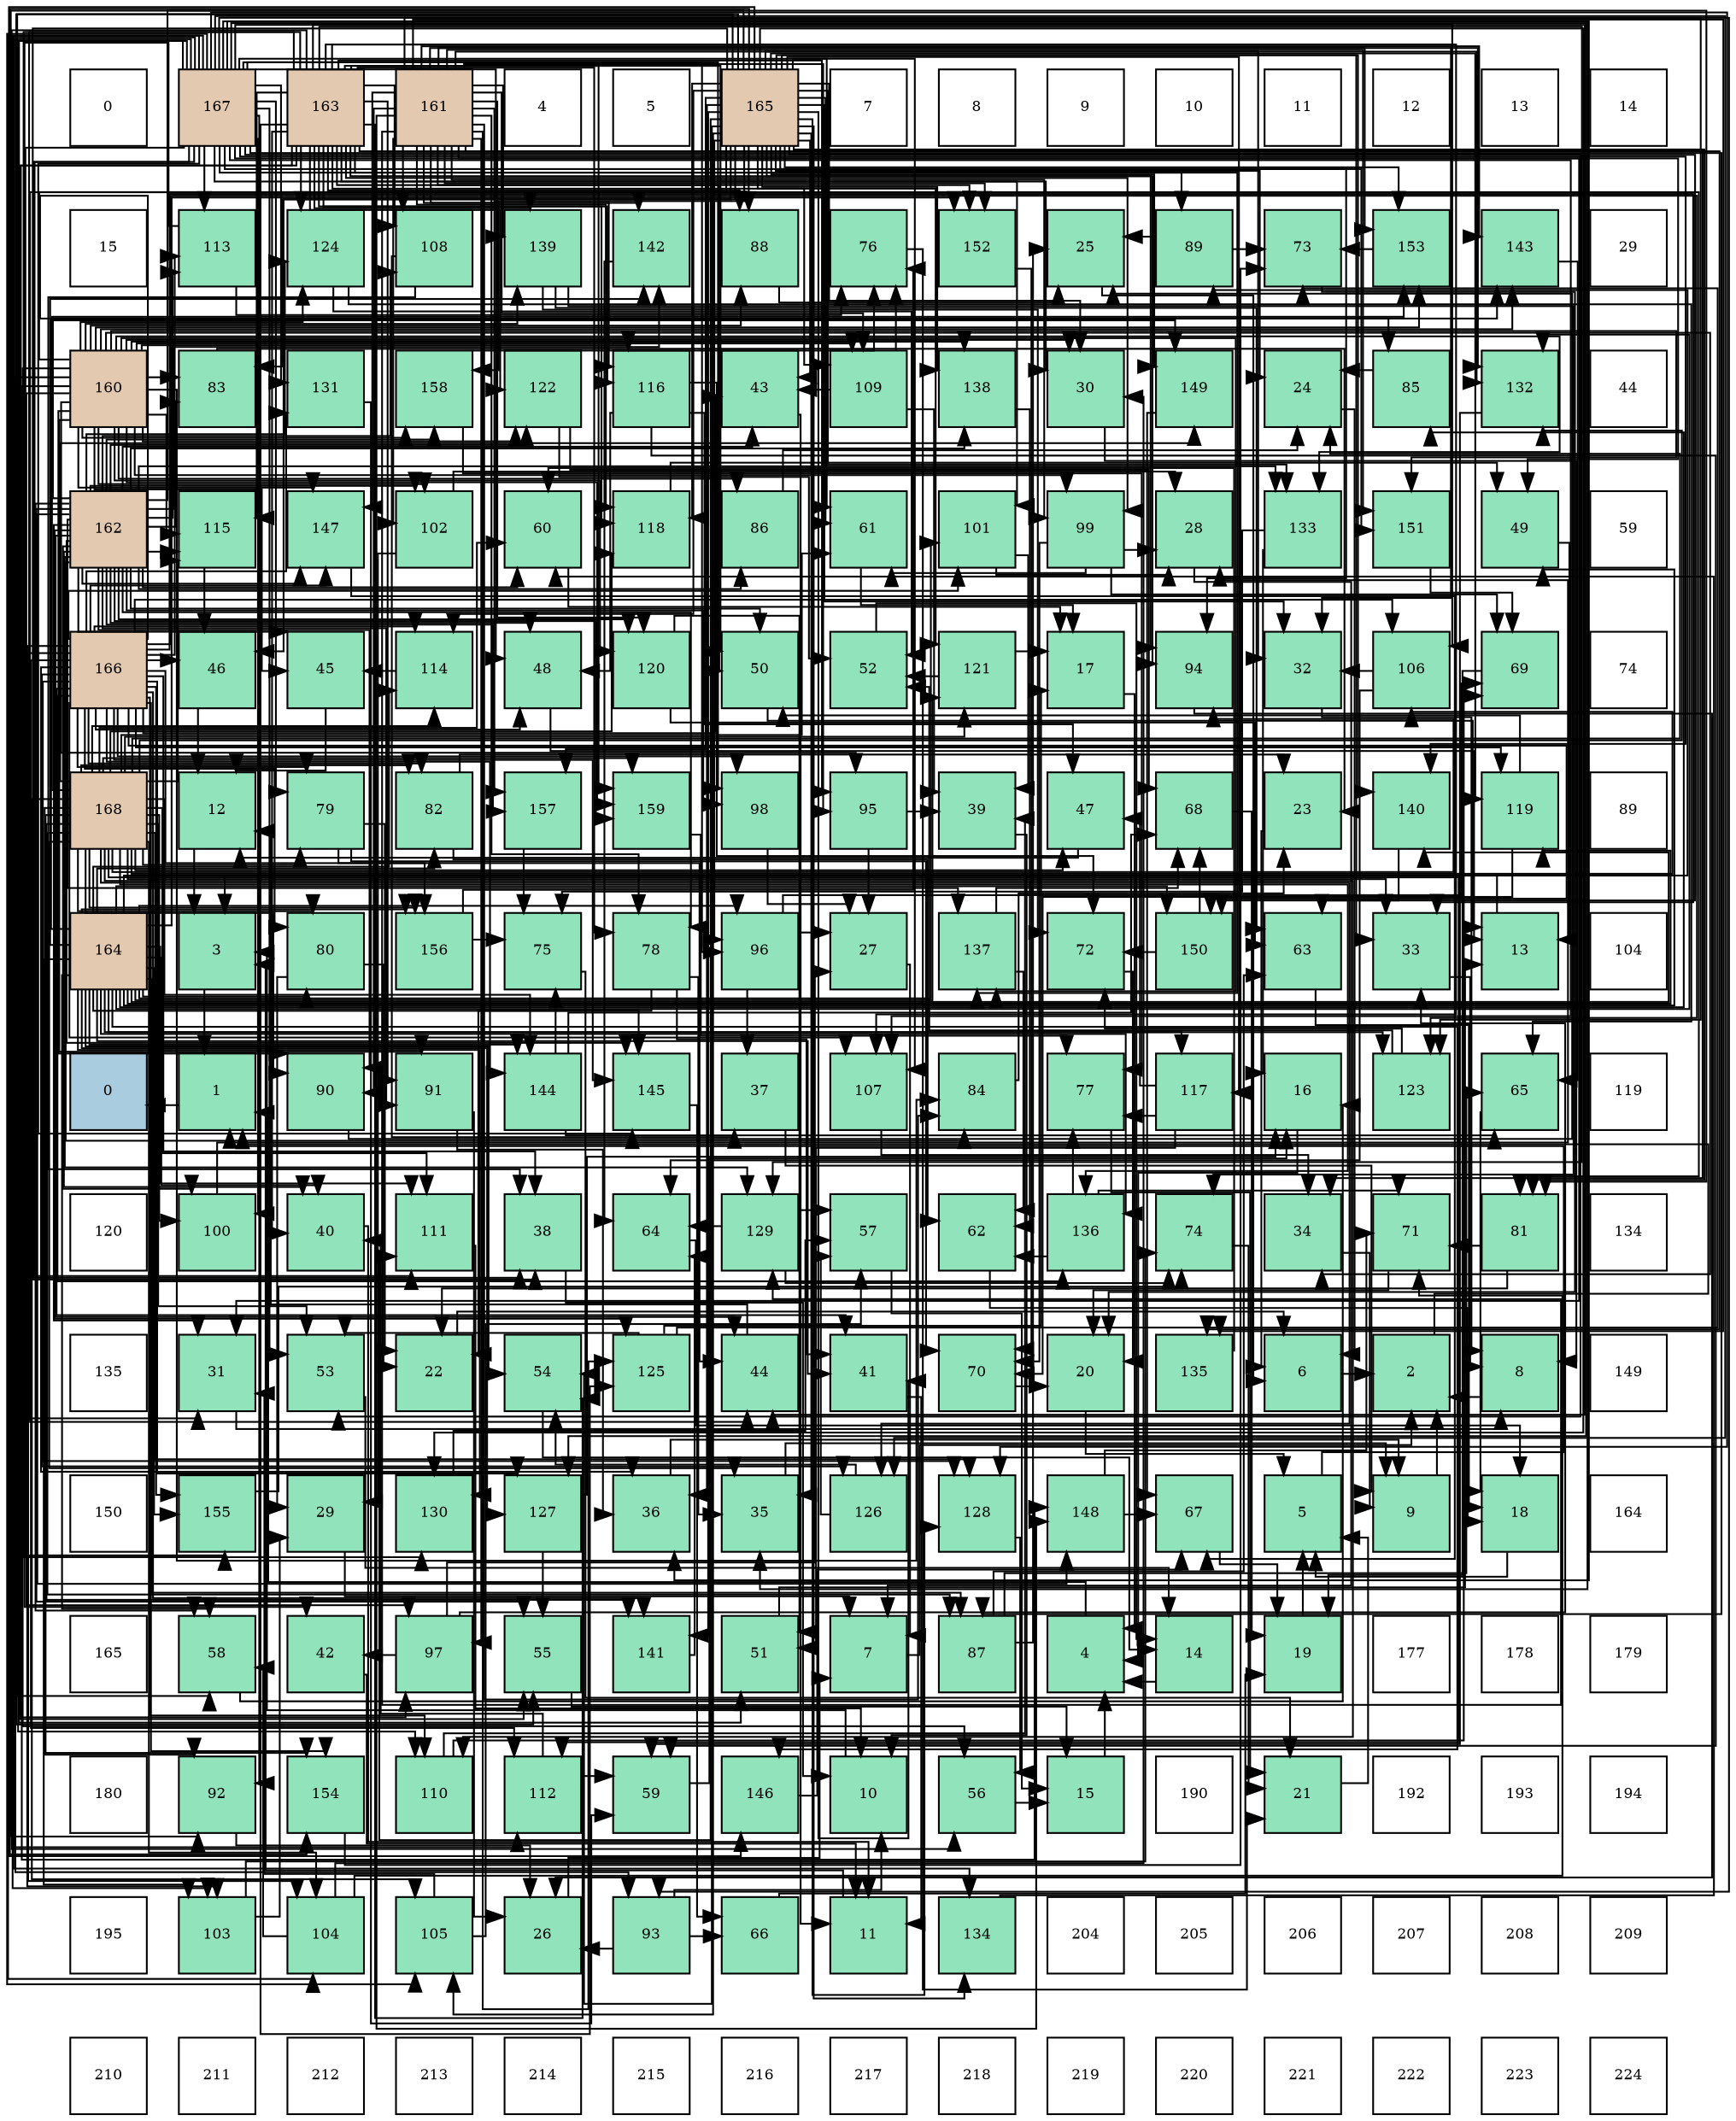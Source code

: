 digraph layout{
 rankdir=TB;
 splines=ortho;
 node [style=filled shape=square fixedsize=true width=0.6];
0[label="0", fontsize=8, fillcolor="#ffffff"];
1[label="167", fontsize=8, fillcolor="#e3c9af"];
2[label="163", fontsize=8, fillcolor="#e3c9af"];
3[label="161", fontsize=8, fillcolor="#e3c9af"];
4[label="4", fontsize=8, fillcolor="#ffffff"];
5[label="5", fontsize=8, fillcolor="#ffffff"];
6[label="165", fontsize=8, fillcolor="#e3c9af"];
7[label="7", fontsize=8, fillcolor="#ffffff"];
8[label="8", fontsize=8, fillcolor="#ffffff"];
9[label="9", fontsize=8, fillcolor="#ffffff"];
10[label="10", fontsize=8, fillcolor="#ffffff"];
11[label="11", fontsize=8, fillcolor="#ffffff"];
12[label="12", fontsize=8, fillcolor="#ffffff"];
13[label="13", fontsize=8, fillcolor="#ffffff"];
14[label="14", fontsize=8, fillcolor="#ffffff"];
15[label="15", fontsize=8, fillcolor="#ffffff"];
16[label="113", fontsize=8, fillcolor="#91e3bb"];
17[label="124", fontsize=8, fillcolor="#91e3bb"];
18[label="108", fontsize=8, fillcolor="#91e3bb"];
19[label="139", fontsize=8, fillcolor="#91e3bb"];
20[label="142", fontsize=8, fillcolor="#91e3bb"];
21[label="88", fontsize=8, fillcolor="#91e3bb"];
22[label="76", fontsize=8, fillcolor="#91e3bb"];
23[label="152", fontsize=8, fillcolor="#91e3bb"];
24[label="25", fontsize=8, fillcolor="#91e3bb"];
25[label="89", fontsize=8, fillcolor="#91e3bb"];
26[label="73", fontsize=8, fillcolor="#91e3bb"];
27[label="153", fontsize=8, fillcolor="#91e3bb"];
28[label="143", fontsize=8, fillcolor="#91e3bb"];
29[label="29", fontsize=8, fillcolor="#ffffff"];
30[label="160", fontsize=8, fillcolor="#e3c9af"];
31[label="83", fontsize=8, fillcolor="#91e3bb"];
32[label="131", fontsize=8, fillcolor="#91e3bb"];
33[label="158", fontsize=8, fillcolor="#91e3bb"];
34[label="122", fontsize=8, fillcolor="#91e3bb"];
35[label="116", fontsize=8, fillcolor="#91e3bb"];
36[label="43", fontsize=8, fillcolor="#91e3bb"];
37[label="109", fontsize=8, fillcolor="#91e3bb"];
38[label="138", fontsize=8, fillcolor="#91e3bb"];
39[label="30", fontsize=8, fillcolor="#91e3bb"];
40[label="149", fontsize=8, fillcolor="#91e3bb"];
41[label="24", fontsize=8, fillcolor="#91e3bb"];
42[label="85", fontsize=8, fillcolor="#91e3bb"];
43[label="132", fontsize=8, fillcolor="#91e3bb"];
44[label="44", fontsize=8, fillcolor="#ffffff"];
45[label="162", fontsize=8, fillcolor="#e3c9af"];
46[label="115", fontsize=8, fillcolor="#91e3bb"];
47[label="147", fontsize=8, fillcolor="#91e3bb"];
48[label="102", fontsize=8, fillcolor="#91e3bb"];
49[label="60", fontsize=8, fillcolor="#91e3bb"];
50[label="118", fontsize=8, fillcolor="#91e3bb"];
51[label="86", fontsize=8, fillcolor="#91e3bb"];
52[label="61", fontsize=8, fillcolor="#91e3bb"];
53[label="101", fontsize=8, fillcolor="#91e3bb"];
54[label="99", fontsize=8, fillcolor="#91e3bb"];
55[label="28", fontsize=8, fillcolor="#91e3bb"];
56[label="133", fontsize=8, fillcolor="#91e3bb"];
57[label="151", fontsize=8, fillcolor="#91e3bb"];
58[label="49", fontsize=8, fillcolor="#91e3bb"];
59[label="59", fontsize=8, fillcolor="#ffffff"];
60[label="166", fontsize=8, fillcolor="#e3c9af"];
61[label="46", fontsize=8, fillcolor="#91e3bb"];
62[label="45", fontsize=8, fillcolor="#91e3bb"];
63[label="114", fontsize=8, fillcolor="#91e3bb"];
64[label="48", fontsize=8, fillcolor="#91e3bb"];
65[label="120", fontsize=8, fillcolor="#91e3bb"];
66[label="50", fontsize=8, fillcolor="#91e3bb"];
67[label="52", fontsize=8, fillcolor="#91e3bb"];
68[label="121", fontsize=8, fillcolor="#91e3bb"];
69[label="17", fontsize=8, fillcolor="#91e3bb"];
70[label="94", fontsize=8, fillcolor="#91e3bb"];
71[label="32", fontsize=8, fillcolor="#91e3bb"];
72[label="106", fontsize=8, fillcolor="#91e3bb"];
73[label="69", fontsize=8, fillcolor="#91e3bb"];
74[label="74", fontsize=8, fillcolor="#ffffff"];
75[label="168", fontsize=8, fillcolor="#e3c9af"];
76[label="12", fontsize=8, fillcolor="#91e3bb"];
77[label="79", fontsize=8, fillcolor="#91e3bb"];
78[label="82", fontsize=8, fillcolor="#91e3bb"];
79[label="157", fontsize=8, fillcolor="#91e3bb"];
80[label="159", fontsize=8, fillcolor="#91e3bb"];
81[label="98", fontsize=8, fillcolor="#91e3bb"];
82[label="95", fontsize=8, fillcolor="#91e3bb"];
83[label="39", fontsize=8, fillcolor="#91e3bb"];
84[label="47", fontsize=8, fillcolor="#91e3bb"];
85[label="68", fontsize=8, fillcolor="#91e3bb"];
86[label="23", fontsize=8, fillcolor="#91e3bb"];
87[label="140", fontsize=8, fillcolor="#91e3bb"];
88[label="119", fontsize=8, fillcolor="#91e3bb"];
89[label="89", fontsize=8, fillcolor="#ffffff"];
90[label="164", fontsize=8, fillcolor="#e3c9af"];
91[label="3", fontsize=8, fillcolor="#91e3bb"];
92[label="80", fontsize=8, fillcolor="#91e3bb"];
93[label="156", fontsize=8, fillcolor="#91e3bb"];
94[label="75", fontsize=8, fillcolor="#91e3bb"];
95[label="78", fontsize=8, fillcolor="#91e3bb"];
96[label="96", fontsize=8, fillcolor="#91e3bb"];
97[label="27", fontsize=8, fillcolor="#91e3bb"];
98[label="137", fontsize=8, fillcolor="#91e3bb"];
99[label="72", fontsize=8, fillcolor="#91e3bb"];
100[label="150", fontsize=8, fillcolor="#91e3bb"];
101[label="63", fontsize=8, fillcolor="#91e3bb"];
102[label="33", fontsize=8, fillcolor="#91e3bb"];
103[label="13", fontsize=8, fillcolor="#91e3bb"];
104[label="104", fontsize=8, fillcolor="#ffffff"];
105[label="0", fontsize=8, fillcolor="#a9ccde"];
106[label="1", fontsize=8, fillcolor="#91e3bb"];
107[label="90", fontsize=8, fillcolor="#91e3bb"];
108[label="91", fontsize=8, fillcolor="#91e3bb"];
109[label="144", fontsize=8, fillcolor="#91e3bb"];
110[label="145", fontsize=8, fillcolor="#91e3bb"];
111[label="37", fontsize=8, fillcolor="#91e3bb"];
112[label="107", fontsize=8, fillcolor="#91e3bb"];
113[label="84", fontsize=8, fillcolor="#91e3bb"];
114[label="77", fontsize=8, fillcolor="#91e3bb"];
115[label="117", fontsize=8, fillcolor="#91e3bb"];
116[label="16", fontsize=8, fillcolor="#91e3bb"];
117[label="123", fontsize=8, fillcolor="#91e3bb"];
118[label="65", fontsize=8, fillcolor="#91e3bb"];
119[label="119", fontsize=8, fillcolor="#ffffff"];
120[label="120", fontsize=8, fillcolor="#ffffff"];
121[label="100", fontsize=8, fillcolor="#91e3bb"];
122[label="40", fontsize=8, fillcolor="#91e3bb"];
123[label="111", fontsize=8, fillcolor="#91e3bb"];
124[label="38", fontsize=8, fillcolor="#91e3bb"];
125[label="64", fontsize=8, fillcolor="#91e3bb"];
126[label="129", fontsize=8, fillcolor="#91e3bb"];
127[label="57", fontsize=8, fillcolor="#91e3bb"];
128[label="62", fontsize=8, fillcolor="#91e3bb"];
129[label="136", fontsize=8, fillcolor="#91e3bb"];
130[label="74", fontsize=8, fillcolor="#91e3bb"];
131[label="34", fontsize=8, fillcolor="#91e3bb"];
132[label="71", fontsize=8, fillcolor="#91e3bb"];
133[label="81", fontsize=8, fillcolor="#91e3bb"];
134[label="134", fontsize=8, fillcolor="#ffffff"];
135[label="135", fontsize=8, fillcolor="#ffffff"];
136[label="31", fontsize=8, fillcolor="#91e3bb"];
137[label="53", fontsize=8, fillcolor="#91e3bb"];
138[label="22", fontsize=8, fillcolor="#91e3bb"];
139[label="54", fontsize=8, fillcolor="#91e3bb"];
140[label="125", fontsize=8, fillcolor="#91e3bb"];
141[label="44", fontsize=8, fillcolor="#91e3bb"];
142[label="41", fontsize=8, fillcolor="#91e3bb"];
143[label="70", fontsize=8, fillcolor="#91e3bb"];
144[label="20", fontsize=8, fillcolor="#91e3bb"];
145[label="135", fontsize=8, fillcolor="#91e3bb"];
146[label="6", fontsize=8, fillcolor="#91e3bb"];
147[label="2", fontsize=8, fillcolor="#91e3bb"];
148[label="8", fontsize=8, fillcolor="#91e3bb"];
149[label="149", fontsize=8, fillcolor="#ffffff"];
150[label="150", fontsize=8, fillcolor="#ffffff"];
151[label="155", fontsize=8, fillcolor="#91e3bb"];
152[label="29", fontsize=8, fillcolor="#91e3bb"];
153[label="130", fontsize=8, fillcolor="#91e3bb"];
154[label="127", fontsize=8, fillcolor="#91e3bb"];
155[label="36", fontsize=8, fillcolor="#91e3bb"];
156[label="35", fontsize=8, fillcolor="#91e3bb"];
157[label="126", fontsize=8, fillcolor="#91e3bb"];
158[label="128", fontsize=8, fillcolor="#91e3bb"];
159[label="148", fontsize=8, fillcolor="#91e3bb"];
160[label="67", fontsize=8, fillcolor="#91e3bb"];
161[label="5", fontsize=8, fillcolor="#91e3bb"];
162[label="9", fontsize=8, fillcolor="#91e3bb"];
163[label="18", fontsize=8, fillcolor="#91e3bb"];
164[label="164", fontsize=8, fillcolor="#ffffff"];
165[label="165", fontsize=8, fillcolor="#ffffff"];
166[label="58", fontsize=8, fillcolor="#91e3bb"];
167[label="42", fontsize=8, fillcolor="#91e3bb"];
168[label="97", fontsize=8, fillcolor="#91e3bb"];
169[label="55", fontsize=8, fillcolor="#91e3bb"];
170[label="141", fontsize=8, fillcolor="#91e3bb"];
171[label="51", fontsize=8, fillcolor="#91e3bb"];
172[label="7", fontsize=8, fillcolor="#91e3bb"];
173[label="87", fontsize=8, fillcolor="#91e3bb"];
174[label="4", fontsize=8, fillcolor="#91e3bb"];
175[label="14", fontsize=8, fillcolor="#91e3bb"];
176[label="19", fontsize=8, fillcolor="#91e3bb"];
177[label="177", fontsize=8, fillcolor="#ffffff"];
178[label="178", fontsize=8, fillcolor="#ffffff"];
179[label="179", fontsize=8, fillcolor="#ffffff"];
180[label="180", fontsize=8, fillcolor="#ffffff"];
181[label="92", fontsize=8, fillcolor="#91e3bb"];
182[label="154", fontsize=8, fillcolor="#91e3bb"];
183[label="110", fontsize=8, fillcolor="#91e3bb"];
184[label="112", fontsize=8, fillcolor="#91e3bb"];
185[label="59", fontsize=8, fillcolor="#91e3bb"];
186[label="146", fontsize=8, fillcolor="#91e3bb"];
187[label="10", fontsize=8, fillcolor="#91e3bb"];
188[label="56", fontsize=8, fillcolor="#91e3bb"];
189[label="15", fontsize=8, fillcolor="#91e3bb"];
190[label="190", fontsize=8, fillcolor="#ffffff"];
191[label="21", fontsize=8, fillcolor="#91e3bb"];
192[label="192", fontsize=8, fillcolor="#ffffff"];
193[label="193", fontsize=8, fillcolor="#ffffff"];
194[label="194", fontsize=8, fillcolor="#ffffff"];
195[label="195", fontsize=8, fillcolor="#ffffff"];
196[label="103", fontsize=8, fillcolor="#91e3bb"];
197[label="104", fontsize=8, fillcolor="#91e3bb"];
198[label="105", fontsize=8, fillcolor="#91e3bb"];
199[label="26", fontsize=8, fillcolor="#91e3bb"];
200[label="93", fontsize=8, fillcolor="#91e3bb"];
201[label="66", fontsize=8, fillcolor="#91e3bb"];
202[label="11", fontsize=8, fillcolor="#91e3bb"];
203[label="134", fontsize=8, fillcolor="#91e3bb"];
204[label="204", fontsize=8, fillcolor="#ffffff"];
205[label="205", fontsize=8, fillcolor="#ffffff"];
206[label="206", fontsize=8, fillcolor="#ffffff"];
207[label="207", fontsize=8, fillcolor="#ffffff"];
208[label="208", fontsize=8, fillcolor="#ffffff"];
209[label="209", fontsize=8, fillcolor="#ffffff"];
210[label="210", fontsize=8, fillcolor="#ffffff"];
211[label="211", fontsize=8, fillcolor="#ffffff"];
212[label="212", fontsize=8, fillcolor="#ffffff"];
213[label="213", fontsize=8, fillcolor="#ffffff"];
214[label="214", fontsize=8, fillcolor="#ffffff"];
215[label="215", fontsize=8, fillcolor="#ffffff"];
216[label="216", fontsize=8, fillcolor="#ffffff"];
217[label="217", fontsize=8, fillcolor="#ffffff"];
218[label="218", fontsize=8, fillcolor="#ffffff"];
219[label="219", fontsize=8, fillcolor="#ffffff"];
220[label="220", fontsize=8, fillcolor="#ffffff"];
221[label="221", fontsize=8, fillcolor="#ffffff"];
222[label="222", fontsize=8, fillcolor="#ffffff"];
223[label="223", fontsize=8, fillcolor="#ffffff"];
224[label="224", fontsize=8, fillcolor="#ffffff"];
edge [constraint=false, style=vis];106 -> 105;
147 -> 106;
91 -> 106;
174 -> 106;
161 -> 106;
146 -> 147;
172 -> 147;
148 -> 147;
162 -> 147;
187 -> 91;
202 -> 91;
76 -> 91;
103 -> 91;
175 -> 174;
189 -> 174;
116 -> 174;
69 -> 174;
163 -> 161;
176 -> 161;
144 -> 161;
191 -> 161;
138 -> 146;
86 -> 146;
41 -> 146;
24 -> 146;
199 -> 172;
97 -> 172;
55 -> 172;
152 -> 172;
39 -> 148;
136 -> 148;
71 -> 148;
102 -> 148;
131 -> 162;
156 -> 162;
155 -> 162;
111 -> 162;
124 -> 187;
83 -> 187;
122 -> 202;
142 -> 202;
167 -> 202;
36 -> 202;
141 -> 76;
62 -> 76;
61 -> 76;
84 -> 76;
64 -> 103;
58 -> 103;
66 -> 103;
171 -> 103;
67 -> 175;
137 -> 175;
139 -> 175;
169 -> 189;
188 -> 189;
127 -> 189;
166 -> 116;
185 -> 116;
49 -> 69;
52 -> 69;
128 -> 163;
101 -> 163;
125 -> 163;
118 -> 163;
201 -> 176;
160 -> 176;
85 -> 176;
73 -> 176;
143 -> 144;
132 -> 144;
99 -> 144;
26 -> 144;
130 -> 191;
94 -> 191;
22 -> 191;
114 -> 191;
95 -> 138;
95 -> 156;
95 -> 142;
77 -> 138;
77 -> 141;
77 -> 143;
92 -> 138;
92 -> 152;
133 -> 138;
133 -> 132;
78 -> 86;
78 -> 128;
31 -> 86;
113 -> 86;
42 -> 41;
51 -> 41;
173 -> 24;
173 -> 101;
173 -> 118;
21 -> 24;
25 -> 24;
25 -> 26;
107 -> 24;
108 -> 199;
108 -> 155;
181 -> 199;
200 -> 187;
200 -> 199;
200 -> 201;
70 -> 199;
82 -> 97;
82 -> 83;
96 -> 97;
96 -> 111;
96 -> 73;
168 -> 97;
168 -> 102;
168 -> 167;
81 -> 97;
54 -> 55;
54 -> 52;
54 -> 73;
54 -> 143;
121 -> 55;
53 -> 55;
53 -> 83;
48 -> 55;
48 -> 152;
196 -> 152;
196 -> 130;
197 -> 39;
197 -> 166;
197 -> 132;
198 -> 136;
198 -> 127;
72 -> 71;
72 -> 125;
112 -> 131;
18 -> 111;
18 -> 124;
37 -> 83;
37 -> 36;
37 -> 22;
183 -> 83;
183 -> 73;
123 -> 187;
184 -> 122;
184 -> 185;
16 -> 167;
16 -> 22;
63 -> 62;
46 -> 61;
35 -> 84;
35 -> 64;
35 -> 185;
35 -> 99;
115 -> 84;
115 -> 171;
115 -> 114;
50 -> 58;
88 -> 66;
88 -> 143;
65 -> 171;
65 -> 101;
68 -> 69;
68 -> 67;
34 -> 67;
34 -> 85;
117 -> 67;
117 -> 99;
17 -> 67;
17 -> 118;
140 -> 69;
140 -> 137;
140 -> 26;
157 -> 139;
157 -> 127;
154 -> 116;
154 -> 169;
158 -> 188;
126 -> 127;
126 -> 125;
126 -> 130;
153 -> 127;
32 -> 185;
43 -> 185;
56 -> 116;
56 -> 94;
203 -> 49;
145 -> 49;
129 -> 128;
129 -> 132;
129 -> 114;
98 -> 128;
98 -> 85;
38 -> 128;
19 -> 101;
19 -> 99;
19 -> 130;
87 -> 101;
170 -> 125;
20 -> 125;
28 -> 118;
109 -> 118;
109 -> 85;
109 -> 94;
110 -> 201;
186 -> 160;
47 -> 160;
159 -> 160;
159 -> 132;
40 -> 160;
100 -> 85;
100 -> 99;
57 -> 73;
23 -> 143;
27 -> 26;
182 -> 26;
151 -> 130;
93 -> 94;
93 -> 22;
79 -> 94;
33 -> 22;
33 -> 114;
80 -> 114;
30 -> 39;
30 -> 131;
30 -> 62;
30 -> 188;
30 -> 133;
30 -> 31;
30 -> 113;
30 -> 51;
30 -> 21;
30 -> 107;
30 -> 108;
30 -> 200;
30 -> 82;
30 -> 168;
30 -> 54;
30 -> 48;
30 -> 37;
30 -> 46;
30 -> 35;
30 -> 65;
30 -> 34;
30 -> 17;
30 -> 56;
30 -> 98;
30 -> 38;
30 -> 19;
30 -> 28;
30 -> 47;
30 -> 159;
30 -> 57;
30 -> 27;
30 -> 33;
30 -> 80;
3 -> 136;
3 -> 71;
3 -> 131;
3 -> 66;
3 -> 95;
3 -> 113;
3 -> 107;
3 -> 200;
3 -> 82;
3 -> 168;
3 -> 54;
3 -> 48;
3 -> 18;
3 -> 37;
3 -> 35;
3 -> 50;
3 -> 65;
3 -> 140;
3 -> 126;
3 -> 43;
3 -> 145;
3 -> 19;
3 -> 20;
3 -> 28;
3 -> 47;
3 -> 159;
3 -> 57;
3 -> 23;
3 -> 27;
3 -> 79;
45 -> 136;
45 -> 122;
45 -> 36;
45 -> 141;
45 -> 62;
45 -> 64;
45 -> 66;
45 -> 169;
45 -> 166;
45 -> 49;
45 -> 95;
45 -> 133;
45 -> 31;
45 -> 113;
45 -> 51;
45 -> 107;
45 -> 108;
45 -> 81;
45 -> 121;
45 -> 48;
45 -> 18;
45 -> 16;
45 -> 46;
45 -> 65;
45 -> 34;
45 -> 17;
45 -> 140;
45 -> 126;
45 -> 56;
45 -> 98;
45 -> 38;
45 -> 20;
45 -> 28;
45 -> 110;
45 -> 47;
45 -> 159;
45 -> 79;
45 -> 33;
45 -> 80;
2 -> 39;
2 -> 136;
2 -> 71;
2 -> 122;
2 -> 141;
2 -> 66;
2 -> 139;
2 -> 169;
2 -> 188;
2 -> 95;
2 -> 21;
2 -> 108;
2 -> 70;
2 -> 82;
2 -> 168;
2 -> 54;
2 -> 112;
2 -> 18;
2 -> 37;
2 -> 46;
2 -> 35;
2 -> 50;
2 -> 34;
2 -> 17;
2 -> 140;
2 -> 126;
2 -> 153;
2 -> 145;
2 -> 98;
2 -> 19;
2 -> 23;
2 -> 80;
90 -> 122;
90 -> 142;
90 -> 58;
90 -> 139;
90 -> 166;
90 -> 92;
90 -> 78;
90 -> 42;
90 -> 173;
90 -> 25;
90 -> 96;
90 -> 53;
90 -> 196;
90 -> 123;
90 -> 63;
90 -> 115;
90 -> 88;
90 -> 68;
90 -> 117;
90 -> 154;
90 -> 153;
90 -> 43;
90 -> 129;
90 -> 87;
90 -> 20;
90 -> 109;
90 -> 110;
90 -> 186;
90 -> 40;
90 -> 100;
90 -> 23;
90 -> 151;
90 -> 93;
6 -> 41;
6 -> 39;
6 -> 71;
6 -> 102;
6 -> 156;
6 -> 155;
6 -> 124;
6 -> 142;
6 -> 36;
6 -> 141;
6 -> 61;
6 -> 137;
6 -> 139;
6 -> 169;
6 -> 166;
6 -> 52;
6 -> 133;
6 -> 31;
6 -> 21;
6 -> 181;
6 -> 70;
6 -> 96;
6 -> 198;
6 -> 112;
6 -> 123;
6 -> 63;
6 -> 115;
6 -> 50;
6 -> 88;
6 -> 68;
6 -> 158;
6 -> 153;
6 -> 43;
6 -> 56;
6 -> 203;
6 -> 38;
6 -> 87;
6 -> 170;
6 -> 186;
6 -> 40;
6 -> 57;
6 -> 27;
6 -> 182;
6 -> 79;
6 -> 33;
60 -> 102;
60 -> 155;
60 -> 124;
60 -> 142;
60 -> 36;
60 -> 61;
60 -> 64;
60 -> 77;
60 -> 92;
60 -> 78;
60 -> 42;
60 -> 81;
60 -> 53;
60 -> 196;
60 -> 197;
60 -> 72;
60 -> 112;
60 -> 183;
60 -> 184;
60 -> 16;
60 -> 63;
60 -> 88;
60 -> 117;
60 -> 157;
60 -> 154;
60 -> 158;
60 -> 32;
60 -> 129;
60 -> 170;
60 -> 109;
60 -> 110;
60 -> 47;
60 -> 100;
60 -> 182;
60 -> 151;
60 -> 93;
1 -> 156;
1 -> 155;
1 -> 124;
1 -> 64;
1 -> 58;
1 -> 171;
1 -> 137;
1 -> 52;
1 -> 77;
1 -> 173;
1 -> 25;
1 -> 181;
1 -> 70;
1 -> 96;
1 -> 81;
1 -> 121;
1 -> 53;
1 -> 196;
1 -> 197;
1 -> 198;
1 -> 72;
1 -> 112;
1 -> 183;
1 -> 123;
1 -> 184;
1 -> 16;
1 -> 117;
1 -> 157;
1 -> 154;
1 -> 158;
1 -> 32;
1 -> 203;
1 -> 87;
1 -> 110;
1 -> 100;
1 -> 151;
75 -> 41;
75 -> 102;
75 -> 156;
75 -> 84;
75 -> 137;
75 -> 49;
75 -> 52;
75 -> 77;
75 -> 92;
75 -> 78;
75 -> 173;
75 -> 107;
75 -> 181;
75 -> 70;
75 -> 121;
75 -> 197;
75 -> 198;
75 -> 72;
75 -> 183;
75 -> 123;
75 -> 184;
75 -> 63;
75 -> 46;
75 -> 50;
75 -> 68;
75 -> 157;
75 -> 158;
75 -> 43;
75 -> 129;
75 -> 170;
75 -> 109;
75 -> 40;
75 -> 27;
75 -> 182;
75 -> 93;
75 -> 80;
edge [constraint=true, style=invis];
0 -> 15 -> 30 -> 45 -> 60 -> 75 -> 90 -> 105 -> 120 -> 135 -> 150 -> 165 -> 180 -> 195 -> 210;
1 -> 16 -> 31 -> 46 -> 61 -> 76 -> 91 -> 106 -> 121 -> 136 -> 151 -> 166 -> 181 -> 196 -> 211;
2 -> 17 -> 32 -> 47 -> 62 -> 77 -> 92 -> 107 -> 122 -> 137 -> 152 -> 167 -> 182 -> 197 -> 212;
3 -> 18 -> 33 -> 48 -> 63 -> 78 -> 93 -> 108 -> 123 -> 138 -> 153 -> 168 -> 183 -> 198 -> 213;
4 -> 19 -> 34 -> 49 -> 64 -> 79 -> 94 -> 109 -> 124 -> 139 -> 154 -> 169 -> 184 -> 199 -> 214;
5 -> 20 -> 35 -> 50 -> 65 -> 80 -> 95 -> 110 -> 125 -> 140 -> 155 -> 170 -> 185 -> 200 -> 215;
6 -> 21 -> 36 -> 51 -> 66 -> 81 -> 96 -> 111 -> 126 -> 141 -> 156 -> 171 -> 186 -> 201 -> 216;
7 -> 22 -> 37 -> 52 -> 67 -> 82 -> 97 -> 112 -> 127 -> 142 -> 157 -> 172 -> 187 -> 202 -> 217;
8 -> 23 -> 38 -> 53 -> 68 -> 83 -> 98 -> 113 -> 128 -> 143 -> 158 -> 173 -> 188 -> 203 -> 218;
9 -> 24 -> 39 -> 54 -> 69 -> 84 -> 99 -> 114 -> 129 -> 144 -> 159 -> 174 -> 189 -> 204 -> 219;
10 -> 25 -> 40 -> 55 -> 70 -> 85 -> 100 -> 115 -> 130 -> 145 -> 160 -> 175 -> 190 -> 205 -> 220;
11 -> 26 -> 41 -> 56 -> 71 -> 86 -> 101 -> 116 -> 131 -> 146 -> 161 -> 176 -> 191 -> 206 -> 221;
12 -> 27 -> 42 -> 57 -> 72 -> 87 -> 102 -> 117 -> 132 -> 147 -> 162 -> 177 -> 192 -> 207 -> 222;
13 -> 28 -> 43 -> 58 -> 73 -> 88 -> 103 -> 118 -> 133 -> 148 -> 163 -> 178 -> 193 -> 208 -> 223;
14 -> 29 -> 44 -> 59 -> 74 -> 89 -> 104 -> 119 -> 134 -> 149 -> 164 -> 179 -> 194 -> 209 -> 224;
rank = same {0 -> 1 -> 2 -> 3 -> 4 -> 5 -> 6 -> 7 -> 8 -> 9 -> 10 -> 11 -> 12 -> 13 -> 14};
rank = same {15 -> 16 -> 17 -> 18 -> 19 -> 20 -> 21 -> 22 -> 23 -> 24 -> 25 -> 26 -> 27 -> 28 -> 29};
rank = same {30 -> 31 -> 32 -> 33 -> 34 -> 35 -> 36 -> 37 -> 38 -> 39 -> 40 -> 41 -> 42 -> 43 -> 44};
rank = same {45 -> 46 -> 47 -> 48 -> 49 -> 50 -> 51 -> 52 -> 53 -> 54 -> 55 -> 56 -> 57 -> 58 -> 59};
rank = same {60 -> 61 -> 62 -> 63 -> 64 -> 65 -> 66 -> 67 -> 68 -> 69 -> 70 -> 71 -> 72 -> 73 -> 74};
rank = same {75 -> 76 -> 77 -> 78 -> 79 -> 80 -> 81 -> 82 -> 83 -> 84 -> 85 -> 86 -> 87 -> 88 -> 89};
rank = same {90 -> 91 -> 92 -> 93 -> 94 -> 95 -> 96 -> 97 -> 98 -> 99 -> 100 -> 101 -> 102 -> 103 -> 104};
rank = same {105 -> 106 -> 107 -> 108 -> 109 -> 110 -> 111 -> 112 -> 113 -> 114 -> 115 -> 116 -> 117 -> 118 -> 119};
rank = same {120 -> 121 -> 122 -> 123 -> 124 -> 125 -> 126 -> 127 -> 128 -> 129 -> 130 -> 131 -> 132 -> 133 -> 134};
rank = same {135 -> 136 -> 137 -> 138 -> 139 -> 140 -> 141 -> 142 -> 143 -> 144 -> 145 -> 146 -> 147 -> 148 -> 149};
rank = same {150 -> 151 -> 152 -> 153 -> 154 -> 155 -> 156 -> 157 -> 158 -> 159 -> 160 -> 161 -> 162 -> 163 -> 164};
rank = same {165 -> 166 -> 167 -> 168 -> 169 -> 170 -> 171 -> 172 -> 173 -> 174 -> 175 -> 176 -> 177 -> 178 -> 179};
rank = same {180 -> 181 -> 182 -> 183 -> 184 -> 185 -> 186 -> 187 -> 188 -> 189 -> 190 -> 191 -> 192 -> 193 -> 194};
rank = same {195 -> 196 -> 197 -> 198 -> 199 -> 200 -> 201 -> 202 -> 203 -> 204 -> 205 -> 206 -> 207 -> 208 -> 209};
rank = same {210 -> 211 -> 212 -> 213 -> 214 -> 215 -> 216 -> 217 -> 218 -> 219 -> 220 -> 221 -> 222 -> 223 -> 224};
}